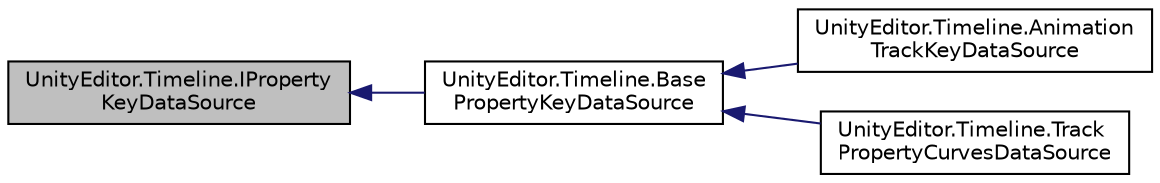 digraph "UnityEditor.Timeline.IPropertyKeyDataSource"
{
 // LATEX_PDF_SIZE
  edge [fontname="Helvetica",fontsize="10",labelfontname="Helvetica",labelfontsize="10"];
  node [fontname="Helvetica",fontsize="10",shape=record];
  rankdir="LR";
  Node1 [label="UnityEditor.Timeline.IProperty\lKeyDataSource",height=0.2,width=0.4,color="black", fillcolor="grey75", style="filled", fontcolor="black",tooltip=" "];
  Node1 -> Node2 [dir="back",color="midnightblue",fontsize="10",style="solid",fontname="Helvetica"];
  Node2 [label="UnityEditor.Timeline.Base\lPropertyKeyDataSource",height=0.2,width=0.4,color="black", fillcolor="white", style="filled",URL="$class_unity_editor_1_1_timeline_1_1_base_property_key_data_source.html",tooltip=" "];
  Node2 -> Node3 [dir="back",color="midnightblue",fontsize="10",style="solid",fontname="Helvetica"];
  Node3 [label="UnityEditor.Timeline.Animation\lTrackKeyDataSource",height=0.2,width=0.4,color="black", fillcolor="white", style="filled",URL="$class_unity_editor_1_1_timeline_1_1_animation_track_key_data_source.html",tooltip=" "];
  Node2 -> Node4 [dir="back",color="midnightblue",fontsize="10",style="solid",fontname="Helvetica"];
  Node4 [label="UnityEditor.Timeline.Track\lPropertyCurvesDataSource",height=0.2,width=0.4,color="black", fillcolor="white", style="filled",URL="$class_unity_editor_1_1_timeline_1_1_track_property_curves_data_source.html",tooltip=" "];
}
